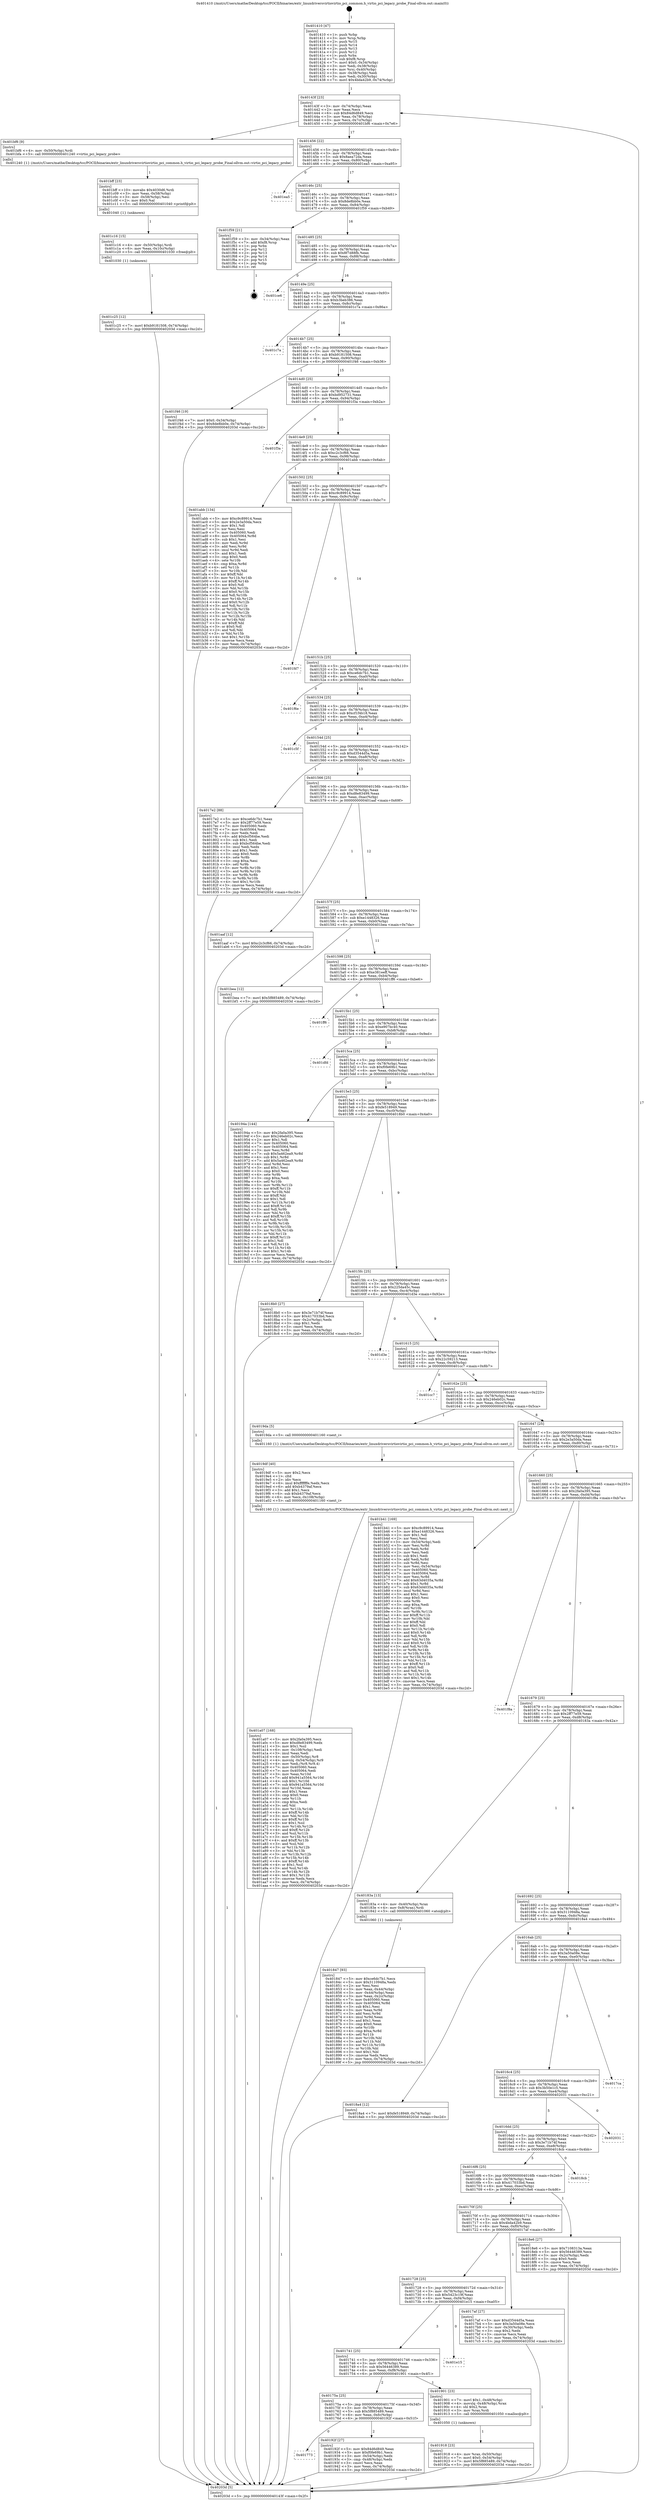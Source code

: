 digraph "0x401410" {
  label = "0x401410 (/mnt/c/Users/mathe/Desktop/tcc/POCII/binaries/extr_linuxdriversvirtiovirtio_pci_common.h_virtio_pci_legacy_probe_Final-ollvm.out::main(0))"
  labelloc = "t"
  node[shape=record]

  Entry [label="",width=0.3,height=0.3,shape=circle,fillcolor=black,style=filled]
  "0x40143f" [label="{
     0x40143f [23]\l
     | [instrs]\l
     &nbsp;&nbsp;0x40143f \<+3\>: mov -0x74(%rbp),%eax\l
     &nbsp;&nbsp;0x401442 \<+2\>: mov %eax,%ecx\l
     &nbsp;&nbsp;0x401444 \<+6\>: sub $0x84d6d849,%ecx\l
     &nbsp;&nbsp;0x40144a \<+3\>: mov %eax,-0x78(%rbp)\l
     &nbsp;&nbsp;0x40144d \<+3\>: mov %ecx,-0x7c(%rbp)\l
     &nbsp;&nbsp;0x401450 \<+6\>: je 0000000000401bf6 \<main+0x7e6\>\l
  }"]
  "0x401bf6" [label="{
     0x401bf6 [9]\l
     | [instrs]\l
     &nbsp;&nbsp;0x401bf6 \<+4\>: mov -0x50(%rbp),%rdi\l
     &nbsp;&nbsp;0x401bfa \<+5\>: call 0000000000401240 \<virtio_pci_legacy_probe\>\l
     | [calls]\l
     &nbsp;&nbsp;0x401240 \{1\} (/mnt/c/Users/mathe/Desktop/tcc/POCII/binaries/extr_linuxdriversvirtiovirtio_pci_common.h_virtio_pci_legacy_probe_Final-ollvm.out::virtio_pci_legacy_probe)\l
  }"]
  "0x401456" [label="{
     0x401456 [22]\l
     | [instrs]\l
     &nbsp;&nbsp;0x401456 \<+5\>: jmp 000000000040145b \<main+0x4b\>\l
     &nbsp;&nbsp;0x40145b \<+3\>: mov -0x78(%rbp),%eax\l
     &nbsp;&nbsp;0x40145e \<+5\>: sub $0x8aea72da,%eax\l
     &nbsp;&nbsp;0x401463 \<+3\>: mov %eax,-0x80(%rbp)\l
     &nbsp;&nbsp;0x401466 \<+6\>: je 0000000000401ea5 \<main+0xa95\>\l
  }"]
  Exit [label="",width=0.3,height=0.3,shape=circle,fillcolor=black,style=filled,peripheries=2]
  "0x401ea5" [label="{
     0x401ea5\l
  }", style=dashed]
  "0x40146c" [label="{
     0x40146c [25]\l
     | [instrs]\l
     &nbsp;&nbsp;0x40146c \<+5\>: jmp 0000000000401471 \<main+0x61\>\l
     &nbsp;&nbsp;0x401471 \<+3\>: mov -0x78(%rbp),%eax\l
     &nbsp;&nbsp;0x401474 \<+5\>: sub $0x8de8bb0e,%eax\l
     &nbsp;&nbsp;0x401479 \<+6\>: mov %eax,-0x84(%rbp)\l
     &nbsp;&nbsp;0x40147f \<+6\>: je 0000000000401f59 \<main+0xb49\>\l
  }"]
  "0x401c25" [label="{
     0x401c25 [12]\l
     | [instrs]\l
     &nbsp;&nbsp;0x401c25 \<+7\>: movl $0xb9181508,-0x74(%rbp)\l
     &nbsp;&nbsp;0x401c2c \<+5\>: jmp 000000000040203d \<main+0xc2d\>\l
  }"]
  "0x401f59" [label="{
     0x401f59 [21]\l
     | [instrs]\l
     &nbsp;&nbsp;0x401f59 \<+3\>: mov -0x34(%rbp),%eax\l
     &nbsp;&nbsp;0x401f5c \<+7\>: add $0xf8,%rsp\l
     &nbsp;&nbsp;0x401f63 \<+1\>: pop %rbx\l
     &nbsp;&nbsp;0x401f64 \<+2\>: pop %r12\l
     &nbsp;&nbsp;0x401f66 \<+2\>: pop %r13\l
     &nbsp;&nbsp;0x401f68 \<+2\>: pop %r14\l
     &nbsp;&nbsp;0x401f6a \<+2\>: pop %r15\l
     &nbsp;&nbsp;0x401f6c \<+1\>: pop %rbp\l
     &nbsp;&nbsp;0x401f6d \<+1\>: ret\l
  }"]
  "0x401485" [label="{
     0x401485 [25]\l
     | [instrs]\l
     &nbsp;&nbsp;0x401485 \<+5\>: jmp 000000000040148a \<main+0x7a\>\l
     &nbsp;&nbsp;0x40148a \<+3\>: mov -0x78(%rbp),%eax\l
     &nbsp;&nbsp;0x40148d \<+5\>: sub $0x8f7d88fb,%eax\l
     &nbsp;&nbsp;0x401492 \<+6\>: mov %eax,-0x88(%rbp)\l
     &nbsp;&nbsp;0x401498 \<+6\>: je 0000000000401ce6 \<main+0x8d6\>\l
  }"]
  "0x401c16" [label="{
     0x401c16 [15]\l
     | [instrs]\l
     &nbsp;&nbsp;0x401c16 \<+4\>: mov -0x50(%rbp),%rdi\l
     &nbsp;&nbsp;0x401c1a \<+6\>: mov %eax,-0x10c(%rbp)\l
     &nbsp;&nbsp;0x401c20 \<+5\>: call 0000000000401030 \<free@plt\>\l
     | [calls]\l
     &nbsp;&nbsp;0x401030 \{1\} (unknown)\l
  }"]
  "0x401ce6" [label="{
     0x401ce6\l
  }", style=dashed]
  "0x40149e" [label="{
     0x40149e [25]\l
     | [instrs]\l
     &nbsp;&nbsp;0x40149e \<+5\>: jmp 00000000004014a3 \<main+0x93\>\l
     &nbsp;&nbsp;0x4014a3 \<+3\>: mov -0x78(%rbp),%eax\l
     &nbsp;&nbsp;0x4014a6 \<+5\>: sub $0xb3beb386,%eax\l
     &nbsp;&nbsp;0x4014ab \<+6\>: mov %eax,-0x8c(%rbp)\l
     &nbsp;&nbsp;0x4014b1 \<+6\>: je 0000000000401c7a \<main+0x86a\>\l
  }"]
  "0x401bff" [label="{
     0x401bff [23]\l
     | [instrs]\l
     &nbsp;&nbsp;0x401bff \<+10\>: movabs $0x4030d6,%rdi\l
     &nbsp;&nbsp;0x401c09 \<+3\>: mov %eax,-0x58(%rbp)\l
     &nbsp;&nbsp;0x401c0c \<+3\>: mov -0x58(%rbp),%esi\l
     &nbsp;&nbsp;0x401c0f \<+2\>: mov $0x0,%al\l
     &nbsp;&nbsp;0x401c11 \<+5\>: call 0000000000401040 \<printf@plt\>\l
     | [calls]\l
     &nbsp;&nbsp;0x401040 \{1\} (unknown)\l
  }"]
  "0x401c7a" [label="{
     0x401c7a\l
  }", style=dashed]
  "0x4014b7" [label="{
     0x4014b7 [25]\l
     | [instrs]\l
     &nbsp;&nbsp;0x4014b7 \<+5\>: jmp 00000000004014bc \<main+0xac\>\l
     &nbsp;&nbsp;0x4014bc \<+3\>: mov -0x78(%rbp),%eax\l
     &nbsp;&nbsp;0x4014bf \<+5\>: sub $0xb9181508,%eax\l
     &nbsp;&nbsp;0x4014c4 \<+6\>: mov %eax,-0x90(%rbp)\l
     &nbsp;&nbsp;0x4014ca \<+6\>: je 0000000000401f46 \<main+0xb36\>\l
  }"]
  "0x401a07" [label="{
     0x401a07 [168]\l
     | [instrs]\l
     &nbsp;&nbsp;0x401a07 \<+5\>: mov $0x2fa0a395,%ecx\l
     &nbsp;&nbsp;0x401a0c \<+5\>: mov $0xd8e83499,%edx\l
     &nbsp;&nbsp;0x401a11 \<+3\>: mov $0x1,%sil\l
     &nbsp;&nbsp;0x401a14 \<+6\>: mov -0x108(%rbp),%edi\l
     &nbsp;&nbsp;0x401a1a \<+3\>: imul %eax,%edi\l
     &nbsp;&nbsp;0x401a1d \<+4\>: mov -0x50(%rbp),%r8\l
     &nbsp;&nbsp;0x401a21 \<+4\>: movslq -0x54(%rbp),%r9\l
     &nbsp;&nbsp;0x401a25 \<+4\>: mov %edi,(%r8,%r9,4)\l
     &nbsp;&nbsp;0x401a29 \<+7\>: mov 0x405060,%eax\l
     &nbsp;&nbsp;0x401a30 \<+7\>: mov 0x405064,%edi\l
     &nbsp;&nbsp;0x401a37 \<+3\>: mov %eax,%r10d\l
     &nbsp;&nbsp;0x401a3a \<+7\>: add $0x941a5564,%r10d\l
     &nbsp;&nbsp;0x401a41 \<+4\>: sub $0x1,%r10d\l
     &nbsp;&nbsp;0x401a45 \<+7\>: sub $0x941a5564,%r10d\l
     &nbsp;&nbsp;0x401a4c \<+4\>: imul %r10d,%eax\l
     &nbsp;&nbsp;0x401a50 \<+3\>: and $0x1,%eax\l
     &nbsp;&nbsp;0x401a53 \<+3\>: cmp $0x0,%eax\l
     &nbsp;&nbsp;0x401a56 \<+4\>: sete %r11b\l
     &nbsp;&nbsp;0x401a5a \<+3\>: cmp $0xa,%edi\l
     &nbsp;&nbsp;0x401a5d \<+3\>: setl %bl\l
     &nbsp;&nbsp;0x401a60 \<+3\>: mov %r11b,%r14b\l
     &nbsp;&nbsp;0x401a63 \<+4\>: xor $0xff,%r14b\l
     &nbsp;&nbsp;0x401a67 \<+3\>: mov %bl,%r15b\l
     &nbsp;&nbsp;0x401a6a \<+4\>: xor $0xff,%r15b\l
     &nbsp;&nbsp;0x401a6e \<+4\>: xor $0x1,%sil\l
     &nbsp;&nbsp;0x401a72 \<+3\>: mov %r14b,%r12b\l
     &nbsp;&nbsp;0x401a75 \<+4\>: and $0xff,%r12b\l
     &nbsp;&nbsp;0x401a79 \<+3\>: and %sil,%r11b\l
     &nbsp;&nbsp;0x401a7c \<+3\>: mov %r15b,%r13b\l
     &nbsp;&nbsp;0x401a7f \<+4\>: and $0xff,%r13b\l
     &nbsp;&nbsp;0x401a83 \<+3\>: and %sil,%bl\l
     &nbsp;&nbsp;0x401a86 \<+3\>: or %r11b,%r12b\l
     &nbsp;&nbsp;0x401a89 \<+3\>: or %bl,%r13b\l
     &nbsp;&nbsp;0x401a8c \<+3\>: xor %r13b,%r12b\l
     &nbsp;&nbsp;0x401a8f \<+3\>: or %r15b,%r14b\l
     &nbsp;&nbsp;0x401a92 \<+4\>: xor $0xff,%r14b\l
     &nbsp;&nbsp;0x401a96 \<+4\>: or $0x1,%sil\l
     &nbsp;&nbsp;0x401a9a \<+3\>: and %sil,%r14b\l
     &nbsp;&nbsp;0x401a9d \<+3\>: or %r14b,%r12b\l
     &nbsp;&nbsp;0x401aa0 \<+4\>: test $0x1,%r12b\l
     &nbsp;&nbsp;0x401aa4 \<+3\>: cmovne %edx,%ecx\l
     &nbsp;&nbsp;0x401aa7 \<+3\>: mov %ecx,-0x74(%rbp)\l
     &nbsp;&nbsp;0x401aaa \<+5\>: jmp 000000000040203d \<main+0xc2d\>\l
  }"]
  "0x401f46" [label="{
     0x401f46 [19]\l
     | [instrs]\l
     &nbsp;&nbsp;0x401f46 \<+7\>: movl $0x0,-0x34(%rbp)\l
     &nbsp;&nbsp;0x401f4d \<+7\>: movl $0x8de8bb0e,-0x74(%rbp)\l
     &nbsp;&nbsp;0x401f54 \<+5\>: jmp 000000000040203d \<main+0xc2d\>\l
  }"]
  "0x4014d0" [label="{
     0x4014d0 [25]\l
     | [instrs]\l
     &nbsp;&nbsp;0x4014d0 \<+5\>: jmp 00000000004014d5 \<main+0xc5\>\l
     &nbsp;&nbsp;0x4014d5 \<+3\>: mov -0x78(%rbp),%eax\l
     &nbsp;&nbsp;0x4014d8 \<+5\>: sub $0xbd952731,%eax\l
     &nbsp;&nbsp;0x4014dd \<+6\>: mov %eax,-0x94(%rbp)\l
     &nbsp;&nbsp;0x4014e3 \<+6\>: je 0000000000401f3a \<main+0xb2a\>\l
  }"]
  "0x4019df" [label="{
     0x4019df [40]\l
     | [instrs]\l
     &nbsp;&nbsp;0x4019df \<+5\>: mov $0x2,%ecx\l
     &nbsp;&nbsp;0x4019e4 \<+1\>: cltd\l
     &nbsp;&nbsp;0x4019e5 \<+2\>: idiv %ecx\l
     &nbsp;&nbsp;0x4019e7 \<+6\>: imul $0xfffffffe,%edx,%ecx\l
     &nbsp;&nbsp;0x4019ed \<+6\>: add $0xb4379af,%ecx\l
     &nbsp;&nbsp;0x4019f3 \<+3\>: add $0x1,%ecx\l
     &nbsp;&nbsp;0x4019f6 \<+6\>: sub $0xb4379af,%ecx\l
     &nbsp;&nbsp;0x4019fc \<+6\>: mov %ecx,-0x108(%rbp)\l
     &nbsp;&nbsp;0x401a02 \<+5\>: call 0000000000401160 \<next_i\>\l
     | [calls]\l
     &nbsp;&nbsp;0x401160 \{1\} (/mnt/c/Users/mathe/Desktop/tcc/POCII/binaries/extr_linuxdriversvirtiovirtio_pci_common.h_virtio_pci_legacy_probe_Final-ollvm.out::next_i)\l
  }"]
  "0x401f3a" [label="{
     0x401f3a\l
  }", style=dashed]
  "0x4014e9" [label="{
     0x4014e9 [25]\l
     | [instrs]\l
     &nbsp;&nbsp;0x4014e9 \<+5\>: jmp 00000000004014ee \<main+0xde\>\l
     &nbsp;&nbsp;0x4014ee \<+3\>: mov -0x78(%rbp),%eax\l
     &nbsp;&nbsp;0x4014f1 \<+5\>: sub $0xc2c3cf66,%eax\l
     &nbsp;&nbsp;0x4014f6 \<+6\>: mov %eax,-0x98(%rbp)\l
     &nbsp;&nbsp;0x4014fc \<+6\>: je 0000000000401abb \<main+0x6ab\>\l
  }"]
  "0x401773" [label="{
     0x401773\l
  }", style=dashed]
  "0x401abb" [label="{
     0x401abb [134]\l
     | [instrs]\l
     &nbsp;&nbsp;0x401abb \<+5\>: mov $0xc9c89914,%eax\l
     &nbsp;&nbsp;0x401ac0 \<+5\>: mov $0x2e3a50da,%ecx\l
     &nbsp;&nbsp;0x401ac5 \<+2\>: mov $0x1,%dl\l
     &nbsp;&nbsp;0x401ac7 \<+2\>: xor %esi,%esi\l
     &nbsp;&nbsp;0x401ac9 \<+7\>: mov 0x405060,%edi\l
     &nbsp;&nbsp;0x401ad0 \<+8\>: mov 0x405064,%r8d\l
     &nbsp;&nbsp;0x401ad8 \<+3\>: sub $0x1,%esi\l
     &nbsp;&nbsp;0x401adb \<+3\>: mov %edi,%r9d\l
     &nbsp;&nbsp;0x401ade \<+3\>: add %esi,%r9d\l
     &nbsp;&nbsp;0x401ae1 \<+4\>: imul %r9d,%edi\l
     &nbsp;&nbsp;0x401ae5 \<+3\>: and $0x1,%edi\l
     &nbsp;&nbsp;0x401ae8 \<+3\>: cmp $0x0,%edi\l
     &nbsp;&nbsp;0x401aeb \<+4\>: sete %r10b\l
     &nbsp;&nbsp;0x401aef \<+4\>: cmp $0xa,%r8d\l
     &nbsp;&nbsp;0x401af3 \<+4\>: setl %r11b\l
     &nbsp;&nbsp;0x401af7 \<+3\>: mov %r10b,%bl\l
     &nbsp;&nbsp;0x401afa \<+3\>: xor $0xff,%bl\l
     &nbsp;&nbsp;0x401afd \<+3\>: mov %r11b,%r14b\l
     &nbsp;&nbsp;0x401b00 \<+4\>: xor $0xff,%r14b\l
     &nbsp;&nbsp;0x401b04 \<+3\>: xor $0x0,%dl\l
     &nbsp;&nbsp;0x401b07 \<+3\>: mov %bl,%r15b\l
     &nbsp;&nbsp;0x401b0a \<+4\>: and $0x0,%r15b\l
     &nbsp;&nbsp;0x401b0e \<+3\>: and %dl,%r10b\l
     &nbsp;&nbsp;0x401b11 \<+3\>: mov %r14b,%r12b\l
     &nbsp;&nbsp;0x401b14 \<+4\>: and $0x0,%r12b\l
     &nbsp;&nbsp;0x401b18 \<+3\>: and %dl,%r11b\l
     &nbsp;&nbsp;0x401b1b \<+3\>: or %r10b,%r15b\l
     &nbsp;&nbsp;0x401b1e \<+3\>: or %r11b,%r12b\l
     &nbsp;&nbsp;0x401b21 \<+3\>: xor %r12b,%r15b\l
     &nbsp;&nbsp;0x401b24 \<+3\>: or %r14b,%bl\l
     &nbsp;&nbsp;0x401b27 \<+3\>: xor $0xff,%bl\l
     &nbsp;&nbsp;0x401b2a \<+3\>: or $0x0,%dl\l
     &nbsp;&nbsp;0x401b2d \<+2\>: and %dl,%bl\l
     &nbsp;&nbsp;0x401b2f \<+3\>: or %bl,%r15b\l
     &nbsp;&nbsp;0x401b32 \<+4\>: test $0x1,%r15b\l
     &nbsp;&nbsp;0x401b36 \<+3\>: cmovne %ecx,%eax\l
     &nbsp;&nbsp;0x401b39 \<+3\>: mov %eax,-0x74(%rbp)\l
     &nbsp;&nbsp;0x401b3c \<+5\>: jmp 000000000040203d \<main+0xc2d\>\l
  }"]
  "0x401502" [label="{
     0x401502 [25]\l
     | [instrs]\l
     &nbsp;&nbsp;0x401502 \<+5\>: jmp 0000000000401507 \<main+0xf7\>\l
     &nbsp;&nbsp;0x401507 \<+3\>: mov -0x78(%rbp),%eax\l
     &nbsp;&nbsp;0x40150a \<+5\>: sub $0xc9c89914,%eax\l
     &nbsp;&nbsp;0x40150f \<+6\>: mov %eax,-0x9c(%rbp)\l
     &nbsp;&nbsp;0x401515 \<+6\>: je 0000000000401fd7 \<main+0xbc7\>\l
  }"]
  "0x40192f" [label="{
     0x40192f [27]\l
     | [instrs]\l
     &nbsp;&nbsp;0x40192f \<+5\>: mov $0x84d6d849,%eax\l
     &nbsp;&nbsp;0x401934 \<+5\>: mov $0xf0fe69b1,%ecx\l
     &nbsp;&nbsp;0x401939 \<+3\>: mov -0x54(%rbp),%edx\l
     &nbsp;&nbsp;0x40193c \<+3\>: cmp -0x48(%rbp),%edx\l
     &nbsp;&nbsp;0x40193f \<+3\>: cmovl %ecx,%eax\l
     &nbsp;&nbsp;0x401942 \<+3\>: mov %eax,-0x74(%rbp)\l
     &nbsp;&nbsp;0x401945 \<+5\>: jmp 000000000040203d \<main+0xc2d\>\l
  }"]
  "0x401fd7" [label="{
     0x401fd7\l
  }", style=dashed]
  "0x40151b" [label="{
     0x40151b [25]\l
     | [instrs]\l
     &nbsp;&nbsp;0x40151b \<+5\>: jmp 0000000000401520 \<main+0x110\>\l
     &nbsp;&nbsp;0x401520 \<+3\>: mov -0x78(%rbp),%eax\l
     &nbsp;&nbsp;0x401523 \<+5\>: sub $0xce6dc7b1,%eax\l
     &nbsp;&nbsp;0x401528 \<+6\>: mov %eax,-0xa0(%rbp)\l
     &nbsp;&nbsp;0x40152e \<+6\>: je 0000000000401f6e \<main+0xb5e\>\l
  }"]
  "0x401918" [label="{
     0x401918 [23]\l
     | [instrs]\l
     &nbsp;&nbsp;0x401918 \<+4\>: mov %rax,-0x50(%rbp)\l
     &nbsp;&nbsp;0x40191c \<+7\>: movl $0x0,-0x54(%rbp)\l
     &nbsp;&nbsp;0x401923 \<+7\>: movl $0x5f885489,-0x74(%rbp)\l
     &nbsp;&nbsp;0x40192a \<+5\>: jmp 000000000040203d \<main+0xc2d\>\l
  }"]
  "0x401f6e" [label="{
     0x401f6e\l
  }", style=dashed]
  "0x401534" [label="{
     0x401534 [25]\l
     | [instrs]\l
     &nbsp;&nbsp;0x401534 \<+5\>: jmp 0000000000401539 \<main+0x129\>\l
     &nbsp;&nbsp;0x401539 \<+3\>: mov -0x78(%rbp),%eax\l
     &nbsp;&nbsp;0x40153c \<+5\>: sub $0xcf1f4b18,%eax\l
     &nbsp;&nbsp;0x401541 \<+6\>: mov %eax,-0xa4(%rbp)\l
     &nbsp;&nbsp;0x401547 \<+6\>: je 0000000000401c5f \<main+0x84f\>\l
  }"]
  "0x40175a" [label="{
     0x40175a [25]\l
     | [instrs]\l
     &nbsp;&nbsp;0x40175a \<+5\>: jmp 000000000040175f \<main+0x34f\>\l
     &nbsp;&nbsp;0x40175f \<+3\>: mov -0x78(%rbp),%eax\l
     &nbsp;&nbsp;0x401762 \<+5\>: sub $0x5f885489,%eax\l
     &nbsp;&nbsp;0x401767 \<+6\>: mov %eax,-0xfc(%rbp)\l
     &nbsp;&nbsp;0x40176d \<+6\>: je 000000000040192f \<main+0x51f\>\l
  }"]
  "0x401c5f" [label="{
     0x401c5f\l
  }", style=dashed]
  "0x40154d" [label="{
     0x40154d [25]\l
     | [instrs]\l
     &nbsp;&nbsp;0x40154d \<+5\>: jmp 0000000000401552 \<main+0x142\>\l
     &nbsp;&nbsp;0x401552 \<+3\>: mov -0x78(%rbp),%eax\l
     &nbsp;&nbsp;0x401555 \<+5\>: sub $0xd3544d5a,%eax\l
     &nbsp;&nbsp;0x40155a \<+6\>: mov %eax,-0xa8(%rbp)\l
     &nbsp;&nbsp;0x401560 \<+6\>: je 00000000004017e2 \<main+0x3d2\>\l
  }"]
  "0x401901" [label="{
     0x401901 [23]\l
     | [instrs]\l
     &nbsp;&nbsp;0x401901 \<+7\>: movl $0x1,-0x48(%rbp)\l
     &nbsp;&nbsp;0x401908 \<+4\>: movslq -0x48(%rbp),%rax\l
     &nbsp;&nbsp;0x40190c \<+4\>: shl $0x2,%rax\l
     &nbsp;&nbsp;0x401910 \<+3\>: mov %rax,%rdi\l
     &nbsp;&nbsp;0x401913 \<+5\>: call 0000000000401050 \<malloc@plt\>\l
     | [calls]\l
     &nbsp;&nbsp;0x401050 \{1\} (unknown)\l
  }"]
  "0x4017e2" [label="{
     0x4017e2 [88]\l
     | [instrs]\l
     &nbsp;&nbsp;0x4017e2 \<+5\>: mov $0xce6dc7b1,%eax\l
     &nbsp;&nbsp;0x4017e7 \<+5\>: mov $0x2ff77e59,%ecx\l
     &nbsp;&nbsp;0x4017ec \<+7\>: mov 0x405060,%edx\l
     &nbsp;&nbsp;0x4017f3 \<+7\>: mov 0x405064,%esi\l
     &nbsp;&nbsp;0x4017fa \<+2\>: mov %edx,%edi\l
     &nbsp;&nbsp;0x4017fc \<+6\>: add $0xbcf564be,%edi\l
     &nbsp;&nbsp;0x401802 \<+3\>: sub $0x1,%edi\l
     &nbsp;&nbsp;0x401805 \<+6\>: sub $0xbcf564be,%edi\l
     &nbsp;&nbsp;0x40180b \<+3\>: imul %edi,%edx\l
     &nbsp;&nbsp;0x40180e \<+3\>: and $0x1,%edx\l
     &nbsp;&nbsp;0x401811 \<+3\>: cmp $0x0,%edx\l
     &nbsp;&nbsp;0x401814 \<+4\>: sete %r8b\l
     &nbsp;&nbsp;0x401818 \<+3\>: cmp $0xa,%esi\l
     &nbsp;&nbsp;0x40181b \<+4\>: setl %r9b\l
     &nbsp;&nbsp;0x40181f \<+3\>: mov %r8b,%r10b\l
     &nbsp;&nbsp;0x401822 \<+3\>: and %r9b,%r10b\l
     &nbsp;&nbsp;0x401825 \<+3\>: xor %r9b,%r8b\l
     &nbsp;&nbsp;0x401828 \<+3\>: or %r8b,%r10b\l
     &nbsp;&nbsp;0x40182b \<+4\>: test $0x1,%r10b\l
     &nbsp;&nbsp;0x40182f \<+3\>: cmovne %ecx,%eax\l
     &nbsp;&nbsp;0x401832 \<+3\>: mov %eax,-0x74(%rbp)\l
     &nbsp;&nbsp;0x401835 \<+5\>: jmp 000000000040203d \<main+0xc2d\>\l
  }"]
  "0x401566" [label="{
     0x401566 [25]\l
     | [instrs]\l
     &nbsp;&nbsp;0x401566 \<+5\>: jmp 000000000040156b \<main+0x15b\>\l
     &nbsp;&nbsp;0x40156b \<+3\>: mov -0x78(%rbp),%eax\l
     &nbsp;&nbsp;0x40156e \<+5\>: sub $0xd8e83499,%eax\l
     &nbsp;&nbsp;0x401573 \<+6\>: mov %eax,-0xac(%rbp)\l
     &nbsp;&nbsp;0x401579 \<+6\>: je 0000000000401aaf \<main+0x69f\>\l
  }"]
  "0x401741" [label="{
     0x401741 [25]\l
     | [instrs]\l
     &nbsp;&nbsp;0x401741 \<+5\>: jmp 0000000000401746 \<main+0x336\>\l
     &nbsp;&nbsp;0x401746 \<+3\>: mov -0x78(%rbp),%eax\l
     &nbsp;&nbsp;0x401749 \<+5\>: sub $0x56446389,%eax\l
     &nbsp;&nbsp;0x40174e \<+6\>: mov %eax,-0xf8(%rbp)\l
     &nbsp;&nbsp;0x401754 \<+6\>: je 0000000000401901 \<main+0x4f1\>\l
  }"]
  "0x401aaf" [label="{
     0x401aaf [12]\l
     | [instrs]\l
     &nbsp;&nbsp;0x401aaf \<+7\>: movl $0xc2c3cf66,-0x74(%rbp)\l
     &nbsp;&nbsp;0x401ab6 \<+5\>: jmp 000000000040203d \<main+0xc2d\>\l
  }"]
  "0x40157f" [label="{
     0x40157f [25]\l
     | [instrs]\l
     &nbsp;&nbsp;0x40157f \<+5\>: jmp 0000000000401584 \<main+0x174\>\l
     &nbsp;&nbsp;0x401584 \<+3\>: mov -0x78(%rbp),%eax\l
     &nbsp;&nbsp;0x401587 \<+5\>: sub $0xe1448326,%eax\l
     &nbsp;&nbsp;0x40158c \<+6\>: mov %eax,-0xb0(%rbp)\l
     &nbsp;&nbsp;0x401592 \<+6\>: je 0000000000401bea \<main+0x7da\>\l
  }"]
  "0x401e15" [label="{
     0x401e15\l
  }", style=dashed]
  "0x401bea" [label="{
     0x401bea [12]\l
     | [instrs]\l
     &nbsp;&nbsp;0x401bea \<+7\>: movl $0x5f885489,-0x74(%rbp)\l
     &nbsp;&nbsp;0x401bf1 \<+5\>: jmp 000000000040203d \<main+0xc2d\>\l
  }"]
  "0x401598" [label="{
     0x401598 [25]\l
     | [instrs]\l
     &nbsp;&nbsp;0x401598 \<+5\>: jmp 000000000040159d \<main+0x18d\>\l
     &nbsp;&nbsp;0x40159d \<+3\>: mov -0x78(%rbp),%eax\l
     &nbsp;&nbsp;0x4015a0 \<+5\>: sub $0xe381eeff,%eax\l
     &nbsp;&nbsp;0x4015a5 \<+6\>: mov %eax,-0xb4(%rbp)\l
     &nbsp;&nbsp;0x4015ab \<+6\>: je 0000000000401ff6 \<main+0xbe6\>\l
  }"]
  "0x401847" [label="{
     0x401847 [93]\l
     | [instrs]\l
     &nbsp;&nbsp;0x401847 \<+5\>: mov $0xce6dc7b1,%ecx\l
     &nbsp;&nbsp;0x40184c \<+5\>: mov $0x3110948a,%edx\l
     &nbsp;&nbsp;0x401851 \<+2\>: xor %esi,%esi\l
     &nbsp;&nbsp;0x401853 \<+3\>: mov %eax,-0x44(%rbp)\l
     &nbsp;&nbsp;0x401856 \<+3\>: mov -0x44(%rbp),%eax\l
     &nbsp;&nbsp;0x401859 \<+3\>: mov %eax,-0x2c(%rbp)\l
     &nbsp;&nbsp;0x40185c \<+7\>: mov 0x405060,%eax\l
     &nbsp;&nbsp;0x401863 \<+8\>: mov 0x405064,%r8d\l
     &nbsp;&nbsp;0x40186b \<+3\>: sub $0x1,%esi\l
     &nbsp;&nbsp;0x40186e \<+3\>: mov %eax,%r9d\l
     &nbsp;&nbsp;0x401871 \<+3\>: add %esi,%r9d\l
     &nbsp;&nbsp;0x401874 \<+4\>: imul %r9d,%eax\l
     &nbsp;&nbsp;0x401878 \<+3\>: and $0x1,%eax\l
     &nbsp;&nbsp;0x40187b \<+3\>: cmp $0x0,%eax\l
     &nbsp;&nbsp;0x40187e \<+4\>: sete %r10b\l
     &nbsp;&nbsp;0x401882 \<+4\>: cmp $0xa,%r8d\l
     &nbsp;&nbsp;0x401886 \<+4\>: setl %r11b\l
     &nbsp;&nbsp;0x40188a \<+3\>: mov %r10b,%bl\l
     &nbsp;&nbsp;0x40188d \<+3\>: and %r11b,%bl\l
     &nbsp;&nbsp;0x401890 \<+3\>: xor %r11b,%r10b\l
     &nbsp;&nbsp;0x401893 \<+3\>: or %r10b,%bl\l
     &nbsp;&nbsp;0x401896 \<+3\>: test $0x1,%bl\l
     &nbsp;&nbsp;0x401899 \<+3\>: cmovne %edx,%ecx\l
     &nbsp;&nbsp;0x40189c \<+3\>: mov %ecx,-0x74(%rbp)\l
     &nbsp;&nbsp;0x40189f \<+5\>: jmp 000000000040203d \<main+0xc2d\>\l
  }"]
  "0x401ff6" [label="{
     0x401ff6\l
  }", style=dashed]
  "0x4015b1" [label="{
     0x4015b1 [25]\l
     | [instrs]\l
     &nbsp;&nbsp;0x4015b1 \<+5\>: jmp 00000000004015b6 \<main+0x1a6\>\l
     &nbsp;&nbsp;0x4015b6 \<+3\>: mov -0x78(%rbp),%eax\l
     &nbsp;&nbsp;0x4015b9 \<+5\>: sub $0xe907bc40,%eax\l
     &nbsp;&nbsp;0x4015be \<+6\>: mov %eax,-0xb8(%rbp)\l
     &nbsp;&nbsp;0x4015c4 \<+6\>: je 0000000000401dfd \<main+0x9ed\>\l
  }"]
  "0x401410" [label="{
     0x401410 [47]\l
     | [instrs]\l
     &nbsp;&nbsp;0x401410 \<+1\>: push %rbp\l
     &nbsp;&nbsp;0x401411 \<+3\>: mov %rsp,%rbp\l
     &nbsp;&nbsp;0x401414 \<+2\>: push %r15\l
     &nbsp;&nbsp;0x401416 \<+2\>: push %r14\l
     &nbsp;&nbsp;0x401418 \<+2\>: push %r13\l
     &nbsp;&nbsp;0x40141a \<+2\>: push %r12\l
     &nbsp;&nbsp;0x40141c \<+1\>: push %rbx\l
     &nbsp;&nbsp;0x40141d \<+7\>: sub $0xf8,%rsp\l
     &nbsp;&nbsp;0x401424 \<+7\>: movl $0x0,-0x34(%rbp)\l
     &nbsp;&nbsp;0x40142b \<+3\>: mov %edi,-0x38(%rbp)\l
     &nbsp;&nbsp;0x40142e \<+4\>: mov %rsi,-0x40(%rbp)\l
     &nbsp;&nbsp;0x401432 \<+3\>: mov -0x38(%rbp),%edi\l
     &nbsp;&nbsp;0x401435 \<+3\>: mov %edi,-0x30(%rbp)\l
     &nbsp;&nbsp;0x401438 \<+7\>: movl $0x4bda42b9,-0x74(%rbp)\l
  }"]
  "0x401dfd" [label="{
     0x401dfd\l
  }", style=dashed]
  "0x4015ca" [label="{
     0x4015ca [25]\l
     | [instrs]\l
     &nbsp;&nbsp;0x4015ca \<+5\>: jmp 00000000004015cf \<main+0x1bf\>\l
     &nbsp;&nbsp;0x4015cf \<+3\>: mov -0x78(%rbp),%eax\l
     &nbsp;&nbsp;0x4015d2 \<+5\>: sub $0xf0fe69b1,%eax\l
     &nbsp;&nbsp;0x4015d7 \<+6\>: mov %eax,-0xbc(%rbp)\l
     &nbsp;&nbsp;0x4015dd \<+6\>: je 000000000040194a \<main+0x53a\>\l
  }"]
  "0x40203d" [label="{
     0x40203d [5]\l
     | [instrs]\l
     &nbsp;&nbsp;0x40203d \<+5\>: jmp 000000000040143f \<main+0x2f\>\l
  }"]
  "0x40194a" [label="{
     0x40194a [144]\l
     | [instrs]\l
     &nbsp;&nbsp;0x40194a \<+5\>: mov $0x2fa0a395,%eax\l
     &nbsp;&nbsp;0x40194f \<+5\>: mov $0x246eb02c,%ecx\l
     &nbsp;&nbsp;0x401954 \<+2\>: mov $0x1,%dl\l
     &nbsp;&nbsp;0x401956 \<+7\>: mov 0x405060,%esi\l
     &nbsp;&nbsp;0x40195d \<+7\>: mov 0x405064,%edi\l
     &nbsp;&nbsp;0x401964 \<+3\>: mov %esi,%r8d\l
     &nbsp;&nbsp;0x401967 \<+7\>: sub $0x5a462ea9,%r8d\l
     &nbsp;&nbsp;0x40196e \<+4\>: sub $0x1,%r8d\l
     &nbsp;&nbsp;0x401972 \<+7\>: add $0x5a462ea9,%r8d\l
     &nbsp;&nbsp;0x401979 \<+4\>: imul %r8d,%esi\l
     &nbsp;&nbsp;0x40197d \<+3\>: and $0x1,%esi\l
     &nbsp;&nbsp;0x401980 \<+3\>: cmp $0x0,%esi\l
     &nbsp;&nbsp;0x401983 \<+4\>: sete %r9b\l
     &nbsp;&nbsp;0x401987 \<+3\>: cmp $0xa,%edi\l
     &nbsp;&nbsp;0x40198a \<+4\>: setl %r10b\l
     &nbsp;&nbsp;0x40198e \<+3\>: mov %r9b,%r11b\l
     &nbsp;&nbsp;0x401991 \<+4\>: xor $0xff,%r11b\l
     &nbsp;&nbsp;0x401995 \<+3\>: mov %r10b,%bl\l
     &nbsp;&nbsp;0x401998 \<+3\>: xor $0xff,%bl\l
     &nbsp;&nbsp;0x40199b \<+3\>: xor $0x1,%dl\l
     &nbsp;&nbsp;0x40199e \<+3\>: mov %r11b,%r14b\l
     &nbsp;&nbsp;0x4019a1 \<+4\>: and $0xff,%r14b\l
     &nbsp;&nbsp;0x4019a5 \<+3\>: and %dl,%r9b\l
     &nbsp;&nbsp;0x4019a8 \<+3\>: mov %bl,%r15b\l
     &nbsp;&nbsp;0x4019ab \<+4\>: and $0xff,%r15b\l
     &nbsp;&nbsp;0x4019af \<+3\>: and %dl,%r10b\l
     &nbsp;&nbsp;0x4019b2 \<+3\>: or %r9b,%r14b\l
     &nbsp;&nbsp;0x4019b5 \<+3\>: or %r10b,%r15b\l
     &nbsp;&nbsp;0x4019b8 \<+3\>: xor %r15b,%r14b\l
     &nbsp;&nbsp;0x4019bb \<+3\>: or %bl,%r11b\l
     &nbsp;&nbsp;0x4019be \<+4\>: xor $0xff,%r11b\l
     &nbsp;&nbsp;0x4019c2 \<+3\>: or $0x1,%dl\l
     &nbsp;&nbsp;0x4019c5 \<+3\>: and %dl,%r11b\l
     &nbsp;&nbsp;0x4019c8 \<+3\>: or %r11b,%r14b\l
     &nbsp;&nbsp;0x4019cb \<+4\>: test $0x1,%r14b\l
     &nbsp;&nbsp;0x4019cf \<+3\>: cmovne %ecx,%eax\l
     &nbsp;&nbsp;0x4019d2 \<+3\>: mov %eax,-0x74(%rbp)\l
     &nbsp;&nbsp;0x4019d5 \<+5\>: jmp 000000000040203d \<main+0xc2d\>\l
  }"]
  "0x4015e3" [label="{
     0x4015e3 [25]\l
     | [instrs]\l
     &nbsp;&nbsp;0x4015e3 \<+5\>: jmp 00000000004015e8 \<main+0x1d8\>\l
     &nbsp;&nbsp;0x4015e8 \<+3\>: mov -0x78(%rbp),%eax\l
     &nbsp;&nbsp;0x4015eb \<+5\>: sub $0xfe518949,%eax\l
     &nbsp;&nbsp;0x4015f0 \<+6\>: mov %eax,-0xc0(%rbp)\l
     &nbsp;&nbsp;0x4015f6 \<+6\>: je 00000000004018b0 \<main+0x4a0\>\l
  }"]
  "0x401728" [label="{
     0x401728 [25]\l
     | [instrs]\l
     &nbsp;&nbsp;0x401728 \<+5\>: jmp 000000000040172d \<main+0x31d\>\l
     &nbsp;&nbsp;0x40172d \<+3\>: mov -0x78(%rbp),%eax\l
     &nbsp;&nbsp;0x401730 \<+5\>: sub $0x5423c19f,%eax\l
     &nbsp;&nbsp;0x401735 \<+6\>: mov %eax,-0xf4(%rbp)\l
     &nbsp;&nbsp;0x40173b \<+6\>: je 0000000000401e15 \<main+0xa05\>\l
  }"]
  "0x4018b0" [label="{
     0x4018b0 [27]\l
     | [instrs]\l
     &nbsp;&nbsp;0x4018b0 \<+5\>: mov $0x3e71b74f,%eax\l
     &nbsp;&nbsp;0x4018b5 \<+5\>: mov $0x417033bd,%ecx\l
     &nbsp;&nbsp;0x4018ba \<+3\>: mov -0x2c(%rbp),%edx\l
     &nbsp;&nbsp;0x4018bd \<+3\>: cmp $0x1,%edx\l
     &nbsp;&nbsp;0x4018c0 \<+3\>: cmovl %ecx,%eax\l
     &nbsp;&nbsp;0x4018c3 \<+3\>: mov %eax,-0x74(%rbp)\l
     &nbsp;&nbsp;0x4018c6 \<+5\>: jmp 000000000040203d \<main+0xc2d\>\l
  }"]
  "0x4015fc" [label="{
     0x4015fc [25]\l
     | [instrs]\l
     &nbsp;&nbsp;0x4015fc \<+5\>: jmp 0000000000401601 \<main+0x1f1\>\l
     &nbsp;&nbsp;0x401601 \<+3\>: mov -0x78(%rbp),%eax\l
     &nbsp;&nbsp;0x401604 \<+5\>: sub $0x225da45c,%eax\l
     &nbsp;&nbsp;0x401609 \<+6\>: mov %eax,-0xc4(%rbp)\l
     &nbsp;&nbsp;0x40160f \<+6\>: je 0000000000401d3e \<main+0x92e\>\l
  }"]
  "0x4017af" [label="{
     0x4017af [27]\l
     | [instrs]\l
     &nbsp;&nbsp;0x4017af \<+5\>: mov $0xd3544d5a,%eax\l
     &nbsp;&nbsp;0x4017b4 \<+5\>: mov $0x3a50a08e,%ecx\l
     &nbsp;&nbsp;0x4017b9 \<+3\>: mov -0x30(%rbp),%edx\l
     &nbsp;&nbsp;0x4017bc \<+3\>: cmp $0x2,%edx\l
     &nbsp;&nbsp;0x4017bf \<+3\>: cmovne %ecx,%eax\l
     &nbsp;&nbsp;0x4017c2 \<+3\>: mov %eax,-0x74(%rbp)\l
     &nbsp;&nbsp;0x4017c5 \<+5\>: jmp 000000000040203d \<main+0xc2d\>\l
  }"]
  "0x401d3e" [label="{
     0x401d3e\l
  }", style=dashed]
  "0x401615" [label="{
     0x401615 [25]\l
     | [instrs]\l
     &nbsp;&nbsp;0x401615 \<+5\>: jmp 000000000040161a \<main+0x20a\>\l
     &nbsp;&nbsp;0x40161a \<+3\>: mov -0x78(%rbp),%eax\l
     &nbsp;&nbsp;0x40161d \<+5\>: sub $0x22c59213,%eax\l
     &nbsp;&nbsp;0x401622 \<+6\>: mov %eax,-0xc8(%rbp)\l
     &nbsp;&nbsp;0x401628 \<+6\>: je 0000000000401cc7 \<main+0x8b7\>\l
  }"]
  "0x40170f" [label="{
     0x40170f [25]\l
     | [instrs]\l
     &nbsp;&nbsp;0x40170f \<+5\>: jmp 0000000000401714 \<main+0x304\>\l
     &nbsp;&nbsp;0x401714 \<+3\>: mov -0x78(%rbp),%eax\l
     &nbsp;&nbsp;0x401717 \<+5\>: sub $0x4bda42b9,%eax\l
     &nbsp;&nbsp;0x40171c \<+6\>: mov %eax,-0xf0(%rbp)\l
     &nbsp;&nbsp;0x401722 \<+6\>: je 00000000004017af \<main+0x39f\>\l
  }"]
  "0x401cc7" [label="{
     0x401cc7\l
  }", style=dashed]
  "0x40162e" [label="{
     0x40162e [25]\l
     | [instrs]\l
     &nbsp;&nbsp;0x40162e \<+5\>: jmp 0000000000401633 \<main+0x223\>\l
     &nbsp;&nbsp;0x401633 \<+3\>: mov -0x78(%rbp),%eax\l
     &nbsp;&nbsp;0x401636 \<+5\>: sub $0x246eb02c,%eax\l
     &nbsp;&nbsp;0x40163b \<+6\>: mov %eax,-0xcc(%rbp)\l
     &nbsp;&nbsp;0x401641 \<+6\>: je 00000000004019da \<main+0x5ca\>\l
  }"]
  "0x4018e6" [label="{
     0x4018e6 [27]\l
     | [instrs]\l
     &nbsp;&nbsp;0x4018e6 \<+5\>: mov $0x7108313a,%eax\l
     &nbsp;&nbsp;0x4018eb \<+5\>: mov $0x56446389,%ecx\l
     &nbsp;&nbsp;0x4018f0 \<+3\>: mov -0x2c(%rbp),%edx\l
     &nbsp;&nbsp;0x4018f3 \<+3\>: cmp $0x0,%edx\l
     &nbsp;&nbsp;0x4018f6 \<+3\>: cmove %ecx,%eax\l
     &nbsp;&nbsp;0x4018f9 \<+3\>: mov %eax,-0x74(%rbp)\l
     &nbsp;&nbsp;0x4018fc \<+5\>: jmp 000000000040203d \<main+0xc2d\>\l
  }"]
  "0x4019da" [label="{
     0x4019da [5]\l
     | [instrs]\l
     &nbsp;&nbsp;0x4019da \<+5\>: call 0000000000401160 \<next_i\>\l
     | [calls]\l
     &nbsp;&nbsp;0x401160 \{1\} (/mnt/c/Users/mathe/Desktop/tcc/POCII/binaries/extr_linuxdriversvirtiovirtio_pci_common.h_virtio_pci_legacy_probe_Final-ollvm.out::next_i)\l
  }"]
  "0x401647" [label="{
     0x401647 [25]\l
     | [instrs]\l
     &nbsp;&nbsp;0x401647 \<+5\>: jmp 000000000040164c \<main+0x23c\>\l
     &nbsp;&nbsp;0x40164c \<+3\>: mov -0x78(%rbp),%eax\l
     &nbsp;&nbsp;0x40164f \<+5\>: sub $0x2e3a50da,%eax\l
     &nbsp;&nbsp;0x401654 \<+6\>: mov %eax,-0xd0(%rbp)\l
     &nbsp;&nbsp;0x40165a \<+6\>: je 0000000000401b41 \<main+0x731\>\l
  }"]
  "0x4016f6" [label="{
     0x4016f6 [25]\l
     | [instrs]\l
     &nbsp;&nbsp;0x4016f6 \<+5\>: jmp 00000000004016fb \<main+0x2eb\>\l
     &nbsp;&nbsp;0x4016fb \<+3\>: mov -0x78(%rbp),%eax\l
     &nbsp;&nbsp;0x4016fe \<+5\>: sub $0x417033bd,%eax\l
     &nbsp;&nbsp;0x401703 \<+6\>: mov %eax,-0xec(%rbp)\l
     &nbsp;&nbsp;0x401709 \<+6\>: je 00000000004018e6 \<main+0x4d6\>\l
  }"]
  "0x401b41" [label="{
     0x401b41 [169]\l
     | [instrs]\l
     &nbsp;&nbsp;0x401b41 \<+5\>: mov $0xc9c89914,%eax\l
     &nbsp;&nbsp;0x401b46 \<+5\>: mov $0xe1448326,%ecx\l
     &nbsp;&nbsp;0x401b4b \<+2\>: mov $0x1,%dl\l
     &nbsp;&nbsp;0x401b4d \<+2\>: xor %esi,%esi\l
     &nbsp;&nbsp;0x401b4f \<+3\>: mov -0x54(%rbp),%edi\l
     &nbsp;&nbsp;0x401b52 \<+3\>: mov %esi,%r8d\l
     &nbsp;&nbsp;0x401b55 \<+3\>: sub %edi,%r8d\l
     &nbsp;&nbsp;0x401b58 \<+2\>: mov %esi,%edi\l
     &nbsp;&nbsp;0x401b5a \<+3\>: sub $0x1,%edi\l
     &nbsp;&nbsp;0x401b5d \<+3\>: add %edi,%r8d\l
     &nbsp;&nbsp;0x401b60 \<+3\>: sub %r8d,%esi\l
     &nbsp;&nbsp;0x401b63 \<+3\>: mov %esi,-0x54(%rbp)\l
     &nbsp;&nbsp;0x401b66 \<+7\>: mov 0x405060,%esi\l
     &nbsp;&nbsp;0x401b6d \<+7\>: mov 0x405064,%edi\l
     &nbsp;&nbsp;0x401b74 \<+3\>: mov %esi,%r8d\l
     &nbsp;&nbsp;0x401b77 \<+7\>: add $0x63d4035a,%r8d\l
     &nbsp;&nbsp;0x401b7e \<+4\>: sub $0x1,%r8d\l
     &nbsp;&nbsp;0x401b82 \<+7\>: sub $0x63d4035a,%r8d\l
     &nbsp;&nbsp;0x401b89 \<+4\>: imul %r8d,%esi\l
     &nbsp;&nbsp;0x401b8d \<+3\>: and $0x1,%esi\l
     &nbsp;&nbsp;0x401b90 \<+3\>: cmp $0x0,%esi\l
     &nbsp;&nbsp;0x401b93 \<+4\>: sete %r9b\l
     &nbsp;&nbsp;0x401b97 \<+3\>: cmp $0xa,%edi\l
     &nbsp;&nbsp;0x401b9a \<+4\>: setl %r10b\l
     &nbsp;&nbsp;0x401b9e \<+3\>: mov %r9b,%r11b\l
     &nbsp;&nbsp;0x401ba1 \<+4\>: xor $0xff,%r11b\l
     &nbsp;&nbsp;0x401ba5 \<+3\>: mov %r10b,%bl\l
     &nbsp;&nbsp;0x401ba8 \<+3\>: xor $0xff,%bl\l
     &nbsp;&nbsp;0x401bab \<+3\>: xor $0x0,%dl\l
     &nbsp;&nbsp;0x401bae \<+3\>: mov %r11b,%r14b\l
     &nbsp;&nbsp;0x401bb1 \<+4\>: and $0x0,%r14b\l
     &nbsp;&nbsp;0x401bb5 \<+3\>: and %dl,%r9b\l
     &nbsp;&nbsp;0x401bb8 \<+3\>: mov %bl,%r15b\l
     &nbsp;&nbsp;0x401bbb \<+4\>: and $0x0,%r15b\l
     &nbsp;&nbsp;0x401bbf \<+3\>: and %dl,%r10b\l
     &nbsp;&nbsp;0x401bc2 \<+3\>: or %r9b,%r14b\l
     &nbsp;&nbsp;0x401bc5 \<+3\>: or %r10b,%r15b\l
     &nbsp;&nbsp;0x401bc8 \<+3\>: xor %r15b,%r14b\l
     &nbsp;&nbsp;0x401bcb \<+3\>: or %bl,%r11b\l
     &nbsp;&nbsp;0x401bce \<+4\>: xor $0xff,%r11b\l
     &nbsp;&nbsp;0x401bd2 \<+3\>: or $0x0,%dl\l
     &nbsp;&nbsp;0x401bd5 \<+3\>: and %dl,%r11b\l
     &nbsp;&nbsp;0x401bd8 \<+3\>: or %r11b,%r14b\l
     &nbsp;&nbsp;0x401bdb \<+4\>: test $0x1,%r14b\l
     &nbsp;&nbsp;0x401bdf \<+3\>: cmovne %ecx,%eax\l
     &nbsp;&nbsp;0x401be2 \<+3\>: mov %eax,-0x74(%rbp)\l
     &nbsp;&nbsp;0x401be5 \<+5\>: jmp 000000000040203d \<main+0xc2d\>\l
  }"]
  "0x401660" [label="{
     0x401660 [25]\l
     | [instrs]\l
     &nbsp;&nbsp;0x401660 \<+5\>: jmp 0000000000401665 \<main+0x255\>\l
     &nbsp;&nbsp;0x401665 \<+3\>: mov -0x78(%rbp),%eax\l
     &nbsp;&nbsp;0x401668 \<+5\>: sub $0x2fa0a395,%eax\l
     &nbsp;&nbsp;0x40166d \<+6\>: mov %eax,-0xd4(%rbp)\l
     &nbsp;&nbsp;0x401673 \<+6\>: je 0000000000401f8a \<main+0xb7a\>\l
  }"]
  "0x4018cb" [label="{
     0x4018cb\l
  }", style=dashed]
  "0x401f8a" [label="{
     0x401f8a\l
  }", style=dashed]
  "0x401679" [label="{
     0x401679 [25]\l
     | [instrs]\l
     &nbsp;&nbsp;0x401679 \<+5\>: jmp 000000000040167e \<main+0x26e\>\l
     &nbsp;&nbsp;0x40167e \<+3\>: mov -0x78(%rbp),%eax\l
     &nbsp;&nbsp;0x401681 \<+5\>: sub $0x2ff77e59,%eax\l
     &nbsp;&nbsp;0x401686 \<+6\>: mov %eax,-0xd8(%rbp)\l
     &nbsp;&nbsp;0x40168c \<+6\>: je 000000000040183a \<main+0x42a\>\l
  }"]
  "0x4016dd" [label="{
     0x4016dd [25]\l
     | [instrs]\l
     &nbsp;&nbsp;0x4016dd \<+5\>: jmp 00000000004016e2 \<main+0x2d2\>\l
     &nbsp;&nbsp;0x4016e2 \<+3\>: mov -0x78(%rbp),%eax\l
     &nbsp;&nbsp;0x4016e5 \<+5\>: sub $0x3e71b74f,%eax\l
     &nbsp;&nbsp;0x4016ea \<+6\>: mov %eax,-0xe8(%rbp)\l
     &nbsp;&nbsp;0x4016f0 \<+6\>: je 00000000004018cb \<main+0x4bb\>\l
  }"]
  "0x40183a" [label="{
     0x40183a [13]\l
     | [instrs]\l
     &nbsp;&nbsp;0x40183a \<+4\>: mov -0x40(%rbp),%rax\l
     &nbsp;&nbsp;0x40183e \<+4\>: mov 0x8(%rax),%rdi\l
     &nbsp;&nbsp;0x401842 \<+5\>: call 0000000000401060 \<atoi@plt\>\l
     | [calls]\l
     &nbsp;&nbsp;0x401060 \{1\} (unknown)\l
  }"]
  "0x401692" [label="{
     0x401692 [25]\l
     | [instrs]\l
     &nbsp;&nbsp;0x401692 \<+5\>: jmp 0000000000401697 \<main+0x287\>\l
     &nbsp;&nbsp;0x401697 \<+3\>: mov -0x78(%rbp),%eax\l
     &nbsp;&nbsp;0x40169a \<+5\>: sub $0x3110948a,%eax\l
     &nbsp;&nbsp;0x40169f \<+6\>: mov %eax,-0xdc(%rbp)\l
     &nbsp;&nbsp;0x4016a5 \<+6\>: je 00000000004018a4 \<main+0x494\>\l
  }"]
  "0x402031" [label="{
     0x402031\l
  }", style=dashed]
  "0x4018a4" [label="{
     0x4018a4 [12]\l
     | [instrs]\l
     &nbsp;&nbsp;0x4018a4 \<+7\>: movl $0xfe518949,-0x74(%rbp)\l
     &nbsp;&nbsp;0x4018ab \<+5\>: jmp 000000000040203d \<main+0xc2d\>\l
  }"]
  "0x4016ab" [label="{
     0x4016ab [25]\l
     | [instrs]\l
     &nbsp;&nbsp;0x4016ab \<+5\>: jmp 00000000004016b0 \<main+0x2a0\>\l
     &nbsp;&nbsp;0x4016b0 \<+3\>: mov -0x78(%rbp),%eax\l
     &nbsp;&nbsp;0x4016b3 \<+5\>: sub $0x3a50a08e,%eax\l
     &nbsp;&nbsp;0x4016b8 \<+6\>: mov %eax,-0xe0(%rbp)\l
     &nbsp;&nbsp;0x4016be \<+6\>: je 00000000004017ca \<main+0x3ba\>\l
  }"]
  "0x4016c4" [label="{
     0x4016c4 [25]\l
     | [instrs]\l
     &nbsp;&nbsp;0x4016c4 \<+5\>: jmp 00000000004016c9 \<main+0x2b9\>\l
     &nbsp;&nbsp;0x4016c9 \<+3\>: mov -0x78(%rbp),%eax\l
     &nbsp;&nbsp;0x4016cc \<+5\>: sub $0x3b50e1c5,%eax\l
     &nbsp;&nbsp;0x4016d1 \<+6\>: mov %eax,-0xe4(%rbp)\l
     &nbsp;&nbsp;0x4016d7 \<+6\>: je 0000000000402031 \<main+0xc21\>\l
  }"]
  "0x4017ca" [label="{
     0x4017ca\l
  }", style=dashed]
  Entry -> "0x401410" [label=" 1"]
  "0x40143f" -> "0x401bf6" [label=" 1"]
  "0x40143f" -> "0x401456" [label=" 17"]
  "0x401f59" -> Exit [label=" 1"]
  "0x401456" -> "0x401ea5" [label=" 0"]
  "0x401456" -> "0x40146c" [label=" 17"]
  "0x401f46" -> "0x40203d" [label=" 1"]
  "0x40146c" -> "0x401f59" [label=" 1"]
  "0x40146c" -> "0x401485" [label=" 16"]
  "0x401c25" -> "0x40203d" [label=" 1"]
  "0x401485" -> "0x401ce6" [label=" 0"]
  "0x401485" -> "0x40149e" [label=" 16"]
  "0x401c16" -> "0x401c25" [label=" 1"]
  "0x40149e" -> "0x401c7a" [label=" 0"]
  "0x40149e" -> "0x4014b7" [label=" 16"]
  "0x401bff" -> "0x401c16" [label=" 1"]
  "0x4014b7" -> "0x401f46" [label=" 1"]
  "0x4014b7" -> "0x4014d0" [label=" 15"]
  "0x401bf6" -> "0x401bff" [label=" 1"]
  "0x4014d0" -> "0x401f3a" [label=" 0"]
  "0x4014d0" -> "0x4014e9" [label=" 15"]
  "0x401bea" -> "0x40203d" [label=" 1"]
  "0x4014e9" -> "0x401abb" [label=" 1"]
  "0x4014e9" -> "0x401502" [label=" 14"]
  "0x401b41" -> "0x40203d" [label=" 1"]
  "0x401502" -> "0x401fd7" [label=" 0"]
  "0x401502" -> "0x40151b" [label=" 14"]
  "0x401abb" -> "0x40203d" [label=" 1"]
  "0x40151b" -> "0x401f6e" [label=" 0"]
  "0x40151b" -> "0x401534" [label=" 14"]
  "0x401a07" -> "0x40203d" [label=" 1"]
  "0x401534" -> "0x401c5f" [label=" 0"]
  "0x401534" -> "0x40154d" [label=" 14"]
  "0x4019df" -> "0x401a07" [label=" 1"]
  "0x40154d" -> "0x4017e2" [label=" 1"]
  "0x40154d" -> "0x401566" [label=" 13"]
  "0x4019da" -> "0x4019df" [label=" 1"]
  "0x401566" -> "0x401aaf" [label=" 1"]
  "0x401566" -> "0x40157f" [label=" 12"]
  "0x40192f" -> "0x40203d" [label=" 2"]
  "0x40157f" -> "0x401bea" [label=" 1"]
  "0x40157f" -> "0x401598" [label=" 11"]
  "0x40175a" -> "0x401773" [label=" 0"]
  "0x401598" -> "0x401ff6" [label=" 0"]
  "0x401598" -> "0x4015b1" [label=" 11"]
  "0x401aaf" -> "0x40203d" [label=" 1"]
  "0x4015b1" -> "0x401dfd" [label=" 0"]
  "0x4015b1" -> "0x4015ca" [label=" 11"]
  "0x401918" -> "0x40203d" [label=" 1"]
  "0x4015ca" -> "0x40194a" [label=" 1"]
  "0x4015ca" -> "0x4015e3" [label=" 10"]
  "0x401901" -> "0x401918" [label=" 1"]
  "0x4015e3" -> "0x4018b0" [label=" 1"]
  "0x4015e3" -> "0x4015fc" [label=" 9"]
  "0x401741" -> "0x40175a" [label=" 2"]
  "0x4015fc" -> "0x401d3e" [label=" 0"]
  "0x4015fc" -> "0x401615" [label=" 9"]
  "0x401741" -> "0x401901" [label=" 1"]
  "0x401615" -> "0x401cc7" [label=" 0"]
  "0x401615" -> "0x40162e" [label=" 9"]
  "0x401728" -> "0x401741" [label=" 3"]
  "0x40162e" -> "0x4019da" [label=" 1"]
  "0x40162e" -> "0x401647" [label=" 8"]
  "0x401728" -> "0x401e15" [label=" 0"]
  "0x401647" -> "0x401b41" [label=" 1"]
  "0x401647" -> "0x401660" [label=" 7"]
  "0x4018e6" -> "0x40203d" [label=" 1"]
  "0x401660" -> "0x401f8a" [label=" 0"]
  "0x401660" -> "0x401679" [label=" 7"]
  "0x4018b0" -> "0x40203d" [label=" 1"]
  "0x401679" -> "0x40183a" [label=" 1"]
  "0x401679" -> "0x401692" [label=" 6"]
  "0x401847" -> "0x40203d" [label=" 1"]
  "0x401692" -> "0x4018a4" [label=" 1"]
  "0x401692" -> "0x4016ab" [label=" 5"]
  "0x40183a" -> "0x401847" [label=" 1"]
  "0x4016ab" -> "0x4017ca" [label=" 0"]
  "0x4016ab" -> "0x4016c4" [label=" 5"]
  "0x4017e2" -> "0x40203d" [label=" 1"]
  "0x4016c4" -> "0x402031" [label=" 0"]
  "0x4016c4" -> "0x4016dd" [label=" 5"]
  "0x4018a4" -> "0x40203d" [label=" 1"]
  "0x4016dd" -> "0x4018cb" [label=" 0"]
  "0x4016dd" -> "0x4016f6" [label=" 5"]
  "0x40175a" -> "0x40192f" [label=" 2"]
  "0x4016f6" -> "0x4018e6" [label=" 1"]
  "0x4016f6" -> "0x40170f" [label=" 4"]
  "0x40194a" -> "0x40203d" [label=" 1"]
  "0x40170f" -> "0x4017af" [label=" 1"]
  "0x40170f" -> "0x401728" [label=" 3"]
  "0x4017af" -> "0x40203d" [label=" 1"]
  "0x401410" -> "0x40143f" [label=" 1"]
  "0x40203d" -> "0x40143f" [label=" 17"]
}
